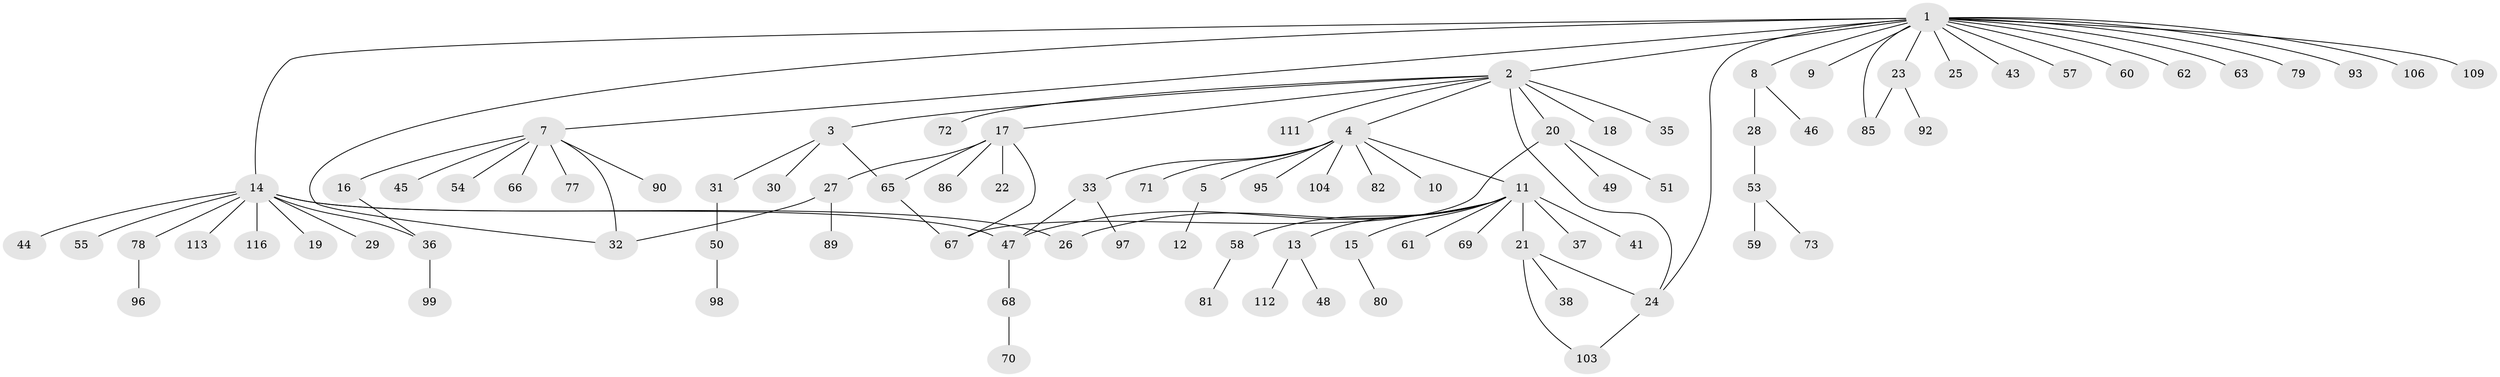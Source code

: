 // original degree distribution, {15: 0.008547008547008548, 12: 0.017094017094017096, 5: 0.02564102564102564, 10: 0.008547008547008548, 3: 0.10256410256410256, 7: 0.017094017094017096, 9: 0.008547008547008548, 1: 0.6153846153846154, 4: 0.042735042735042736, 11: 0.008547008547008548, 2: 0.1452991452991453}
// Generated by graph-tools (version 1.1) at 2025/41/03/06/25 10:41:50]
// undirected, 90 vertices, 102 edges
graph export_dot {
graph [start="1"]
  node [color=gray90,style=filled];
  1 [super="+6"];
  2 [super="+56"];
  3 [super="+40"];
  4 [super="+64"];
  5 [super="+34"];
  7 [super="+105"];
  8;
  9;
  10;
  11 [super="+39"];
  12;
  13 [super="+88"];
  14 [super="+76"];
  15 [super="+110"];
  16 [super="+42"];
  17 [super="+101"];
  18;
  19 [super="+94"];
  20 [super="+100"];
  21;
  22;
  23;
  24;
  25;
  26 [super="+107"];
  27 [super="+75"];
  28;
  29;
  30;
  31;
  32 [super="+52"];
  33 [super="+87"];
  35;
  36 [super="+91"];
  37;
  38 [super="+74"];
  41;
  43;
  44;
  45;
  46;
  47 [super="+102"];
  48;
  49;
  50;
  51;
  53 [super="+83"];
  54;
  55;
  57;
  58;
  59;
  60;
  61 [super="+84"];
  62;
  63;
  65 [super="+115"];
  66;
  67;
  68;
  69;
  70;
  71;
  72;
  73;
  77;
  78;
  79;
  80;
  81;
  82;
  85 [super="+117"];
  86;
  89;
  90 [super="+114"];
  92;
  93;
  95;
  96;
  97;
  98 [super="+108"];
  99;
  103;
  104;
  106;
  109;
  111;
  112;
  113;
  116;
  1 -- 2 [weight=2];
  1 -- 7;
  1 -- 8;
  1 -- 9;
  1 -- 14;
  1 -- 24;
  1 -- 25;
  1 -- 43;
  1 -- 57;
  1 -- 62;
  1 -- 79;
  1 -- 93;
  1 -- 106;
  1 -- 85;
  1 -- 23;
  1 -- 60;
  1 -- 109;
  1 -- 63;
  1 -- 32;
  2 -- 3;
  2 -- 4;
  2 -- 17;
  2 -- 18;
  2 -- 20;
  2 -- 24;
  2 -- 35;
  2 -- 72;
  2 -- 111;
  3 -- 30;
  3 -- 31;
  3 -- 65;
  4 -- 5;
  4 -- 10;
  4 -- 11;
  4 -- 33;
  4 -- 71;
  4 -- 82;
  4 -- 95;
  4 -- 104;
  5 -- 12;
  7 -- 16;
  7 -- 32;
  7 -- 45;
  7 -- 54;
  7 -- 66;
  7 -- 77;
  7 -- 90;
  8 -- 28;
  8 -- 46;
  11 -- 13;
  11 -- 15;
  11 -- 21;
  11 -- 26;
  11 -- 37;
  11 -- 41;
  11 -- 47;
  11 -- 58;
  11 -- 61;
  11 -- 69;
  13 -- 48;
  13 -- 112;
  14 -- 19;
  14 -- 29;
  14 -- 44;
  14 -- 47;
  14 -- 55;
  14 -- 78;
  14 -- 113;
  14 -- 116;
  14 -- 26;
  14 -- 36;
  15 -- 80;
  16 -- 36;
  17 -- 22;
  17 -- 27;
  17 -- 65;
  17 -- 67;
  17 -- 86;
  20 -- 49;
  20 -- 51;
  20 -- 67;
  21 -- 24;
  21 -- 38;
  21 -- 103;
  23 -- 85;
  23 -- 92;
  24 -- 103;
  27 -- 32;
  27 -- 89;
  28 -- 53;
  31 -- 50;
  33 -- 97;
  33 -- 47;
  36 -- 99;
  47 -- 68;
  50 -- 98;
  53 -- 59;
  53 -- 73;
  58 -- 81;
  65 -- 67;
  68 -- 70;
  78 -- 96;
}
